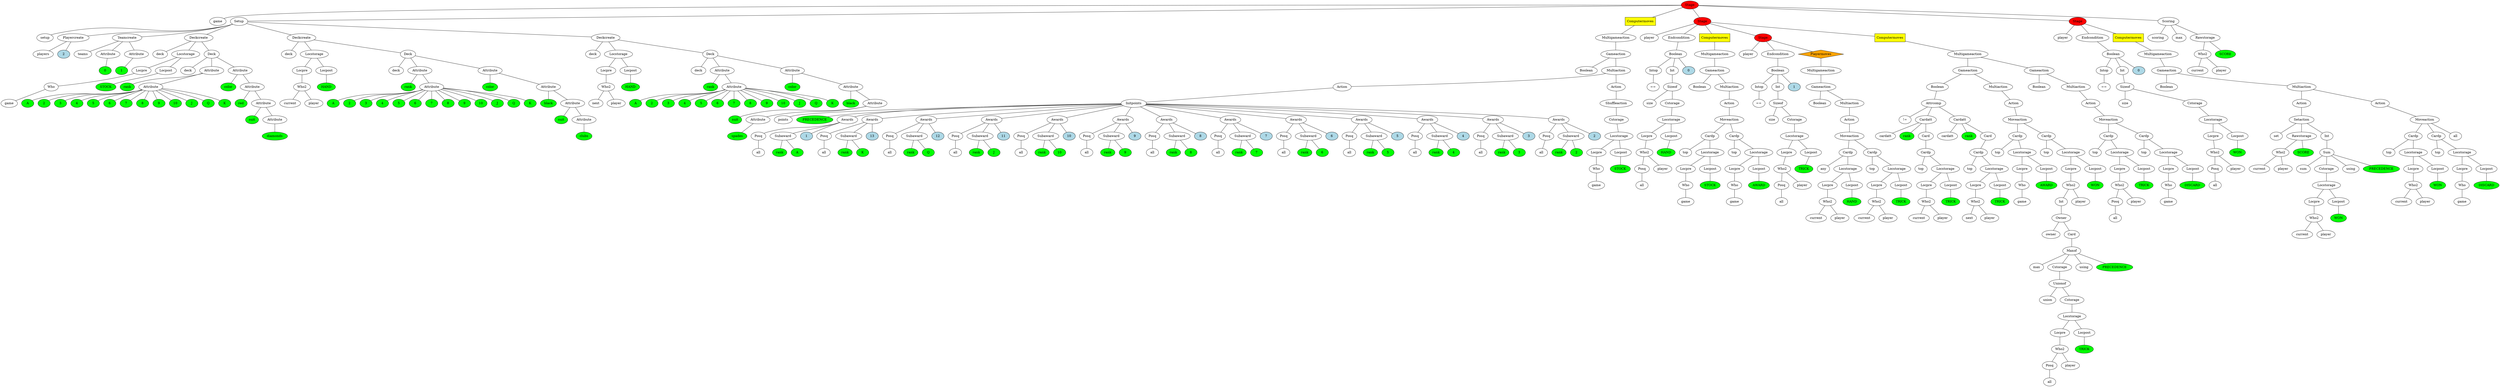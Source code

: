 graph tree{NODE0 [label="Stage" style=filled fillcolor="red"]
NODE0_1 [label="game"]
NODE0 -- NODE0_1
NODE0_2 [label="Setup" ]
NODE0_2_1 [label="setup"]
NODE0_2 -- NODE0_2_1
NODE0_2_2 [label="Playercreate" ]
NODE0_2_2_2 [label="players"]
NODE0_2_2 -- NODE0_2_2_2
NODE0_2_2_3 [label="2" style=filled fillcolor="lightblue"]
NODE0_2_2 -- NODE0_2_2_3
NODE0_2 -- NODE0_2_2
NODE0_2_4 [label="Teamcreate" ]
NODE0_2_4_1 [label="teams"]
NODE0_2_4 -- NODE0_2_4_1
NODE0_2_4_2 [label="Attribute" ]
NODE0_2_4_2_1 [fillcolor="green" style=filled label="0"]
NODE0_2_4_2 -- NODE0_2_4_2_1
NODE0_2_4 -- NODE0_2_4_2
NODE0_2_4_3 [label="Attribute" ]
NODE0_2_4_3_1 [fillcolor="green" style=filled label="1"]
NODE0_2_4_3 -- NODE0_2_4_3_1
NODE0_2_4 -- NODE0_2_4_3
NODE0_2 -- NODE0_2_4
NODE0_2_6 [label="Deckcreate" ]
NODE0_2_6_2 [label="deck"]
NODE0_2_6 -- NODE0_2_6_2
NODE0_2_6_3 [label="Locstorage" ]
NODE0_2_6_3_1 [label="Locpre" ]
NODE0_2_6_3_1_0 [label="Who" ]
NODE0_2_6_3_1_0_0 [label="game"]
NODE0_2_6_3_1_0 -- NODE0_2_6_3_1_0_0
NODE0_2_6_3_1 -- NODE0_2_6_3_1_0
NODE0_2_6_3 -- NODE0_2_6_3_1
NODE0_2_6_3_3 [label="Locpost" ]
NODE0_2_6_3_3_0 [fillcolor="green" style=filled label="STOCK"]
NODE0_2_6_3_3 -- NODE0_2_6_3_3_0
NODE0_2_6_3 -- NODE0_2_6_3_3
NODE0_2_6 -- NODE0_2_6_3
NODE0_2_6_4 [label="Deck" ]
NODE0_2_6_4_1 [label="deck"]
NODE0_2_6_4 -- NODE0_2_6_4_1
NODE0_2_6_4_2 [label="Attribute" ]
NODE0_2_6_4_2_1 [fillcolor="green" style=filled label="rank"]
NODE0_2_6_4_2 -- NODE0_2_6_4_2_1
NODE0_2_6_4_2_2 [label="Attribute" ]
NODE0_2_6_4_2_2_1 [fillcolor="green" style=filled label="A"]
NODE0_2_6_4_2_2 -- NODE0_2_6_4_2_2_1
NODE0_2_6_4_2_2_3 [fillcolor="green" style=filled label="2"]
NODE0_2_6_4_2_2 -- NODE0_2_6_4_2_2_3
NODE0_2_6_4_2_2_5 [fillcolor="green" style=filled label="3"]
NODE0_2_6_4_2_2 -- NODE0_2_6_4_2_2_5
NODE0_2_6_4_2_2_7 [fillcolor="green" style=filled label="4"]
NODE0_2_6_4_2_2 -- NODE0_2_6_4_2_2_7
NODE0_2_6_4_2_2_9 [fillcolor="green" style=filled label="5"]
NODE0_2_6_4_2_2 -- NODE0_2_6_4_2_2_9
NODE0_2_6_4_2_2_11 [fillcolor="green" style=filled label="6"]
NODE0_2_6_4_2_2 -- NODE0_2_6_4_2_2_11
NODE0_2_6_4_2_2_13 [fillcolor="green" style=filled label="7"]
NODE0_2_6_4_2_2 -- NODE0_2_6_4_2_2_13
NODE0_2_6_4_2_2_15 [fillcolor="green" style=filled label="8"]
NODE0_2_6_4_2_2 -- NODE0_2_6_4_2_2_15
NODE0_2_6_4_2_2_17 [fillcolor="green" style=filled label="9"]
NODE0_2_6_4_2_2 -- NODE0_2_6_4_2_2_17
NODE0_2_6_4_2_2_19 [fillcolor="green" style=filled label="10"]
NODE0_2_6_4_2_2 -- NODE0_2_6_4_2_2_19
NODE0_2_6_4_2_2_21 [fillcolor="green" style=filled label="J"]
NODE0_2_6_4_2_2 -- NODE0_2_6_4_2_2_21
NODE0_2_6_4_2_2_23 [fillcolor="green" style=filled label="Q"]
NODE0_2_6_4_2_2 -- NODE0_2_6_4_2_2_23
NODE0_2_6_4_2_2_25 [fillcolor="green" style=filled label="K"]
NODE0_2_6_4_2_2 -- NODE0_2_6_4_2_2_25
NODE0_2_6_4_2 -- NODE0_2_6_4_2_2
NODE0_2_6_4 -- NODE0_2_6_4_2
NODE0_2_6_4_3 [label="Attribute" ]
NODE0_2_6_4_3_1 [fillcolor="green" style=filled label="color"]
NODE0_2_6_4_3 -- NODE0_2_6_4_3_1
NODE0_2_6_4_3_2 [label="Attribute" ]
NODE0_2_6_4_3_2_1 [fillcolor="green" style=filled label="red"]
NODE0_2_6_4_3_2 -- NODE0_2_6_4_3_2_1
NODE0_2_6_4_3_2_2 [label="Attribute" ]
NODE0_2_6_4_3_2_2_1 [fillcolor="green" style=filled label="suit"]
NODE0_2_6_4_3_2_2 -- NODE0_2_6_4_3_2_2_1
NODE0_2_6_4_3_2_2_2 [label="Attribute" ]
NODE0_2_6_4_3_2_2_2_1 [fillcolor="green" style=filled label="diamonds"]
NODE0_2_6_4_3_2_2_2 -- NODE0_2_6_4_3_2_2_2_1
NODE0_2_6_4_3_2_2 -- NODE0_2_6_4_3_2_2_2
NODE0_2_6_4_3_2 -- NODE0_2_6_4_3_2_2
NODE0_2_6_4_3 -- NODE0_2_6_4_3_2
NODE0_2_6_4 -- NODE0_2_6_4_3
NODE0_2_6 -- NODE0_2_6_4
NODE0_2 -- NODE0_2_6
NODE0_2_7 [label="Deckcreate" ]
NODE0_2_7_2 [label="deck"]
NODE0_2_7 -- NODE0_2_7_2
NODE0_2_7_3 [label="Locstorage" ]
NODE0_2_7_3_1 [label="Locpre" ]
NODE0_2_7_3_1_0 [label="Who2" ]
NODE0_2_7_3_1_0_1 [label="current"]
NODE0_2_7_3_1_0 -- NODE0_2_7_3_1_0_1
NODE0_2_7_3_1_0_2 [label="player"]
NODE0_2_7_3_1_0 -- NODE0_2_7_3_1_0_2
NODE0_2_7_3_1 -- NODE0_2_7_3_1_0
NODE0_2_7_3 -- NODE0_2_7_3_1
NODE0_2_7_3_3 [label="Locpost" ]
NODE0_2_7_3_3_0 [fillcolor="green" style=filled label="HAND"]
NODE0_2_7_3_3 -- NODE0_2_7_3_3_0
NODE0_2_7_3 -- NODE0_2_7_3_3
NODE0_2_7 -- NODE0_2_7_3
NODE0_2_7_4 [label="Deck" ]
NODE0_2_7_4_1 [label="deck"]
NODE0_2_7_4 -- NODE0_2_7_4_1
NODE0_2_7_4_2 [label="Attribute" ]
NODE0_2_7_4_2_1 [fillcolor="green" style=filled label="rank"]
NODE0_2_7_4_2 -- NODE0_2_7_4_2_1
NODE0_2_7_4_2_2 [label="Attribute" ]
NODE0_2_7_4_2_2_1 [fillcolor="green" style=filled label="A"]
NODE0_2_7_4_2_2 -- NODE0_2_7_4_2_2_1
NODE0_2_7_4_2_2_3 [fillcolor="green" style=filled label="2"]
NODE0_2_7_4_2_2 -- NODE0_2_7_4_2_2_3
NODE0_2_7_4_2_2_5 [fillcolor="green" style=filled label="3"]
NODE0_2_7_4_2_2 -- NODE0_2_7_4_2_2_5
NODE0_2_7_4_2_2_7 [fillcolor="green" style=filled label="4"]
NODE0_2_7_4_2_2 -- NODE0_2_7_4_2_2_7
NODE0_2_7_4_2_2_9 [fillcolor="green" style=filled label="5"]
NODE0_2_7_4_2_2 -- NODE0_2_7_4_2_2_9
NODE0_2_7_4_2_2_11 [fillcolor="green" style=filled label="6"]
NODE0_2_7_4_2_2 -- NODE0_2_7_4_2_2_11
NODE0_2_7_4_2_2_13 [fillcolor="green" style=filled label="7"]
NODE0_2_7_4_2_2 -- NODE0_2_7_4_2_2_13
NODE0_2_7_4_2_2_15 [fillcolor="green" style=filled label="8"]
NODE0_2_7_4_2_2 -- NODE0_2_7_4_2_2_15
NODE0_2_7_4_2_2_17 [fillcolor="green" style=filled label="9"]
NODE0_2_7_4_2_2 -- NODE0_2_7_4_2_2_17
NODE0_2_7_4_2_2_19 [fillcolor="green" style=filled label="10"]
NODE0_2_7_4_2_2 -- NODE0_2_7_4_2_2_19
NODE0_2_7_4_2_2_21 [fillcolor="green" style=filled label="J"]
NODE0_2_7_4_2_2 -- NODE0_2_7_4_2_2_21
NODE0_2_7_4_2_2_23 [fillcolor="green" style=filled label="Q"]
NODE0_2_7_4_2_2 -- NODE0_2_7_4_2_2_23
NODE0_2_7_4_2_2_25 [fillcolor="green" style=filled label="K"]
NODE0_2_7_4_2_2 -- NODE0_2_7_4_2_2_25
NODE0_2_7_4_2 -- NODE0_2_7_4_2_2
NODE0_2_7_4 -- NODE0_2_7_4_2
NODE0_2_7_4_3 [label="Attribute" ]
NODE0_2_7_4_3_1 [fillcolor="green" style=filled label="color"]
NODE0_2_7_4_3 -- NODE0_2_7_4_3_1
NODE0_2_7_4_3_2 [label="Attribute" ]
NODE0_2_7_4_3_2_1 [fillcolor="green" style=filled label="black"]
NODE0_2_7_4_3_2 -- NODE0_2_7_4_3_2_1
NODE0_2_7_4_3_2_2 [label="Attribute" ]
NODE0_2_7_4_3_2_2_1 [fillcolor="green" style=filled label="suit"]
NODE0_2_7_4_3_2_2 -- NODE0_2_7_4_3_2_2_1
NODE0_2_7_4_3_2_2_2 [label="Attribute" ]
NODE0_2_7_4_3_2_2_2_1 [fillcolor="green" style=filled label="clubs"]
NODE0_2_7_4_3_2_2_2 -- NODE0_2_7_4_3_2_2_2_1
NODE0_2_7_4_3_2_2 -- NODE0_2_7_4_3_2_2_2
NODE0_2_7_4_3_2 -- NODE0_2_7_4_3_2_2
NODE0_2_7_4_3 -- NODE0_2_7_4_3_2
NODE0_2_7_4 -- NODE0_2_7_4_3
NODE0_2_7 -- NODE0_2_7_4
NODE0_2 -- NODE0_2_7
NODE0_2_8 [label="Deckcreate" ]
NODE0_2_8_2 [label="deck"]
NODE0_2_8 -- NODE0_2_8_2
NODE0_2_8_3 [label="Locstorage" ]
NODE0_2_8_3_1 [label="Locpre" ]
NODE0_2_8_3_1_0 [label="Who2" ]
NODE0_2_8_3_1_0_1 [label="next"]
NODE0_2_8_3_1_0 -- NODE0_2_8_3_1_0_1
NODE0_2_8_3_1_0_2 [label="player"]
NODE0_2_8_3_1_0 -- NODE0_2_8_3_1_0_2
NODE0_2_8_3_1 -- NODE0_2_8_3_1_0
NODE0_2_8_3 -- NODE0_2_8_3_1
NODE0_2_8_3_3 [label="Locpost" ]
NODE0_2_8_3_3_0 [fillcolor="green" style=filled label="HAND"]
NODE0_2_8_3_3 -- NODE0_2_8_3_3_0
NODE0_2_8_3 -- NODE0_2_8_3_3
NODE0_2_8 -- NODE0_2_8_3
NODE0_2_8_4 [label="Deck" ]
NODE0_2_8_4_1 [label="deck"]
NODE0_2_8_4 -- NODE0_2_8_4_1
NODE0_2_8_4_2 [label="Attribute" ]
NODE0_2_8_4_2_1 [fillcolor="green" style=filled label="rank"]
NODE0_2_8_4_2 -- NODE0_2_8_4_2_1
NODE0_2_8_4_2_2 [label="Attribute" ]
NODE0_2_8_4_2_2_1 [fillcolor="green" style=filled label="A"]
NODE0_2_8_4_2_2 -- NODE0_2_8_4_2_2_1
NODE0_2_8_4_2_2_3 [fillcolor="green" style=filled label="2"]
NODE0_2_8_4_2_2 -- NODE0_2_8_4_2_2_3
NODE0_2_8_4_2_2_5 [fillcolor="green" style=filled label="3"]
NODE0_2_8_4_2_2 -- NODE0_2_8_4_2_2_5
NODE0_2_8_4_2_2_7 [fillcolor="green" style=filled label="4"]
NODE0_2_8_4_2_2 -- NODE0_2_8_4_2_2_7
NODE0_2_8_4_2_2_9 [fillcolor="green" style=filled label="5"]
NODE0_2_8_4_2_2 -- NODE0_2_8_4_2_2_9
NODE0_2_8_4_2_2_11 [fillcolor="green" style=filled label="6"]
NODE0_2_8_4_2_2 -- NODE0_2_8_4_2_2_11
NODE0_2_8_4_2_2_13 [fillcolor="green" style=filled label="7"]
NODE0_2_8_4_2_2 -- NODE0_2_8_4_2_2_13
NODE0_2_8_4_2_2_15 [fillcolor="green" style=filled label="8"]
NODE0_2_8_4_2_2 -- NODE0_2_8_4_2_2_15
NODE0_2_8_4_2_2_17 [fillcolor="green" style=filled label="9"]
NODE0_2_8_4_2_2 -- NODE0_2_8_4_2_2_17
NODE0_2_8_4_2_2_19 [fillcolor="green" style=filled label="10"]
NODE0_2_8_4_2_2 -- NODE0_2_8_4_2_2_19
NODE0_2_8_4_2_2_21 [fillcolor="green" style=filled label="J"]
NODE0_2_8_4_2_2 -- NODE0_2_8_4_2_2_21
NODE0_2_8_4_2_2_23 [fillcolor="green" style=filled label="Q"]
NODE0_2_8_4_2_2 -- NODE0_2_8_4_2_2_23
NODE0_2_8_4_2_2_25 [fillcolor="green" style=filled label="K"]
NODE0_2_8_4_2_2 -- NODE0_2_8_4_2_2_25
NODE0_2_8_4_2 -- NODE0_2_8_4_2_2
NODE0_2_8_4 -- NODE0_2_8_4_2
NODE0_2_8_4_3 [label="Attribute" ]
NODE0_2_8_4_3_1 [fillcolor="green" style=filled label="color"]
NODE0_2_8_4_3 -- NODE0_2_8_4_3_1
NODE0_2_8_4_3_2 [label="Attribute" ]
NODE0_2_8_4_3_2_1 [fillcolor="green" style=filled label="black"]
NODE0_2_8_4_3_2 -- NODE0_2_8_4_3_2_1
NODE0_2_8_4_3_2_2 [label="Attribute" ]
NODE0_2_8_4_3_2_2_1 [fillcolor="green" style=filled label="suit"]
NODE0_2_8_4_3_2_2 -- NODE0_2_8_4_3_2_2_1
NODE0_2_8_4_3_2_2_2 [label="Attribute" ]
NODE0_2_8_4_3_2_2_2_1 [fillcolor="green" style=filled label="spades"]
NODE0_2_8_4_3_2_2_2 -- NODE0_2_8_4_3_2_2_2_1
NODE0_2_8_4_3_2_2 -- NODE0_2_8_4_3_2_2_2
NODE0_2_8_4_3_2 -- NODE0_2_8_4_3_2_2
NODE0_2_8_4_3 -- NODE0_2_8_4_3_2
NODE0_2_8_4 -- NODE0_2_8_4_3
NODE0_2_8 -- NODE0_2_8_4
NODE0_2 -- NODE0_2_8
NODE0 -- NODE0_2
NODE0_3 [label="Computermoves"  style=filled shape=box fillcolor="yellow"]
NODE0_3_2 [label="Multigameaction" ]
NODE0_3_2_0 [label="Gameaction" ]
NODE0_3_2_0_1 [label="Boolean" ]
NODE0_3_2_0 -- NODE0_3_2_0_1
NODE0_3_2_0_2 [label="Multiaction" ]
NODE0_3_2_0_2_0 [label="Action" ]
NODE0_3_2_0_2_0_1 [label="Initpoints" ]
NODE0_3_2_0_2_0_1_1 [label="points"]
NODE0_3_2_0_2_0_1 -- NODE0_3_2_0_2_0_1_1
NODE0_3_2_0_2_0_1_2 [fillcolor="green" style=filled label="PRECEDENCE"]
NODE0_3_2_0_2_0_1 -- NODE0_3_2_0_2_0_1_2
NODE0_3_2_0_2_0_1_4 [label="Awards" ]
NODE0_3_2_0_2_0_1_4_1 [label="Posq" ]
NODE0_3_2_0_2_0_1_4_1_0 [label="all"]
NODE0_3_2_0_2_0_1_4_1 -- NODE0_3_2_0_2_0_1_4_1_0
NODE0_3_2_0_2_0_1_4 -- NODE0_3_2_0_2_0_1_4_1
NODE0_3_2_0_2_0_1_4_2 [label="Subaward" ]
NODE0_3_2_0_2_0_1_4_2_1 [fillcolor="green" style=filled label="rank"]
NODE0_3_2_0_2_0_1_4_2 -- NODE0_3_2_0_2_0_1_4_2_1
NODE0_3_2_0_2_0_1_4_2_3 [fillcolor="green" style=filled label="A"]
NODE0_3_2_0_2_0_1_4_2 -- NODE0_3_2_0_2_0_1_4_2_3
NODE0_3_2_0_2_0_1_4 -- NODE0_3_2_0_2_0_1_4_2
NODE0_3_2_0_2_0_1_4_3 [label="1" style=filled fillcolor="lightblue"]
NODE0_3_2_0_2_0_1_4 -- NODE0_3_2_0_2_0_1_4_3
NODE0_3_2_0_2_0_1 -- NODE0_3_2_0_2_0_1_4
NODE0_3_2_0_2_0_1_5 [label="Awards" ]
NODE0_3_2_0_2_0_1_5_1 [label="Posq" ]
NODE0_3_2_0_2_0_1_5_1_0 [label="all"]
NODE0_3_2_0_2_0_1_5_1 -- NODE0_3_2_0_2_0_1_5_1_0
NODE0_3_2_0_2_0_1_5 -- NODE0_3_2_0_2_0_1_5_1
NODE0_3_2_0_2_0_1_5_2 [label="Subaward" ]
NODE0_3_2_0_2_0_1_5_2_1 [fillcolor="green" style=filled label="rank"]
NODE0_3_2_0_2_0_1_5_2 -- NODE0_3_2_0_2_0_1_5_2_1
NODE0_3_2_0_2_0_1_5_2_3 [fillcolor="green" style=filled label="K"]
NODE0_3_2_0_2_0_1_5_2 -- NODE0_3_2_0_2_0_1_5_2_3
NODE0_3_2_0_2_0_1_5 -- NODE0_3_2_0_2_0_1_5_2
NODE0_3_2_0_2_0_1_5_3 [label="13" style=filled fillcolor="lightblue"]
NODE0_3_2_0_2_0_1_5 -- NODE0_3_2_0_2_0_1_5_3
NODE0_3_2_0_2_0_1 -- NODE0_3_2_0_2_0_1_5
NODE0_3_2_0_2_0_1_6 [label="Awards" ]
NODE0_3_2_0_2_0_1_6_1 [label="Posq" ]
NODE0_3_2_0_2_0_1_6_1_0 [label="all"]
NODE0_3_2_0_2_0_1_6_1 -- NODE0_3_2_0_2_0_1_6_1_0
NODE0_3_2_0_2_0_1_6 -- NODE0_3_2_0_2_0_1_6_1
NODE0_3_2_0_2_0_1_6_2 [label="Subaward" ]
NODE0_3_2_0_2_0_1_6_2_1 [fillcolor="green" style=filled label="rank"]
NODE0_3_2_0_2_0_1_6_2 -- NODE0_3_2_0_2_0_1_6_2_1
NODE0_3_2_0_2_0_1_6_2_3 [fillcolor="green" style=filled label="Q"]
NODE0_3_2_0_2_0_1_6_2 -- NODE0_3_2_0_2_0_1_6_2_3
NODE0_3_2_0_2_0_1_6 -- NODE0_3_2_0_2_0_1_6_2
NODE0_3_2_0_2_0_1_6_3 [label="12" style=filled fillcolor="lightblue"]
NODE0_3_2_0_2_0_1_6 -- NODE0_3_2_0_2_0_1_6_3
NODE0_3_2_0_2_0_1 -- NODE0_3_2_0_2_0_1_6
NODE0_3_2_0_2_0_1_7 [label="Awards" ]
NODE0_3_2_0_2_0_1_7_1 [label="Posq" ]
NODE0_3_2_0_2_0_1_7_1_0 [label="all"]
NODE0_3_2_0_2_0_1_7_1 -- NODE0_3_2_0_2_0_1_7_1_0
NODE0_3_2_0_2_0_1_7 -- NODE0_3_2_0_2_0_1_7_1
NODE0_3_2_0_2_0_1_7_2 [label="Subaward" ]
NODE0_3_2_0_2_0_1_7_2_1 [fillcolor="green" style=filled label="rank"]
NODE0_3_2_0_2_0_1_7_2 -- NODE0_3_2_0_2_0_1_7_2_1
NODE0_3_2_0_2_0_1_7_2_3 [fillcolor="green" style=filled label="J"]
NODE0_3_2_0_2_0_1_7_2 -- NODE0_3_2_0_2_0_1_7_2_3
NODE0_3_2_0_2_0_1_7 -- NODE0_3_2_0_2_0_1_7_2
NODE0_3_2_0_2_0_1_7_3 [label="11" style=filled fillcolor="lightblue"]
NODE0_3_2_0_2_0_1_7 -- NODE0_3_2_0_2_0_1_7_3
NODE0_3_2_0_2_0_1 -- NODE0_3_2_0_2_0_1_7
NODE0_3_2_0_2_0_1_8 [label="Awards" ]
NODE0_3_2_0_2_0_1_8_1 [label="Posq" ]
NODE0_3_2_0_2_0_1_8_1_0 [label="all"]
NODE0_3_2_0_2_0_1_8_1 -- NODE0_3_2_0_2_0_1_8_1_0
NODE0_3_2_0_2_0_1_8 -- NODE0_3_2_0_2_0_1_8_1
NODE0_3_2_0_2_0_1_8_2 [label="Subaward" ]
NODE0_3_2_0_2_0_1_8_2_1 [fillcolor="green" style=filled label="rank"]
NODE0_3_2_0_2_0_1_8_2 -- NODE0_3_2_0_2_0_1_8_2_1
NODE0_3_2_0_2_0_1_8_2_3 [fillcolor="green" style=filled label="10"]
NODE0_3_2_0_2_0_1_8_2 -- NODE0_3_2_0_2_0_1_8_2_3
NODE0_3_2_0_2_0_1_8 -- NODE0_3_2_0_2_0_1_8_2
NODE0_3_2_0_2_0_1_8_3 [label="10" style=filled fillcolor="lightblue"]
NODE0_3_2_0_2_0_1_8 -- NODE0_3_2_0_2_0_1_8_3
NODE0_3_2_0_2_0_1 -- NODE0_3_2_0_2_0_1_8
NODE0_3_2_0_2_0_1_9 [label="Awards" ]
NODE0_3_2_0_2_0_1_9_1 [label="Posq" ]
NODE0_3_2_0_2_0_1_9_1_0 [label="all"]
NODE0_3_2_0_2_0_1_9_1 -- NODE0_3_2_0_2_0_1_9_1_0
NODE0_3_2_0_2_0_1_9 -- NODE0_3_2_0_2_0_1_9_1
NODE0_3_2_0_2_0_1_9_2 [label="Subaward" ]
NODE0_3_2_0_2_0_1_9_2_1 [fillcolor="green" style=filled label="rank"]
NODE0_3_2_0_2_0_1_9_2 -- NODE0_3_2_0_2_0_1_9_2_1
NODE0_3_2_0_2_0_1_9_2_3 [fillcolor="green" style=filled label="9"]
NODE0_3_2_0_2_0_1_9_2 -- NODE0_3_2_0_2_0_1_9_2_3
NODE0_3_2_0_2_0_1_9 -- NODE0_3_2_0_2_0_1_9_2
NODE0_3_2_0_2_0_1_9_3 [label="9" style=filled fillcolor="lightblue"]
NODE0_3_2_0_2_0_1_9 -- NODE0_3_2_0_2_0_1_9_3
NODE0_3_2_0_2_0_1 -- NODE0_3_2_0_2_0_1_9
NODE0_3_2_0_2_0_1_10 [label="Awards" ]
NODE0_3_2_0_2_0_1_10_1 [label="Posq" ]
NODE0_3_2_0_2_0_1_10_1_0 [label="all"]
NODE0_3_2_0_2_0_1_10_1 -- NODE0_3_2_0_2_0_1_10_1_0
NODE0_3_2_0_2_0_1_10 -- NODE0_3_2_0_2_0_1_10_1
NODE0_3_2_0_2_0_1_10_2 [label="Subaward" ]
NODE0_3_2_0_2_0_1_10_2_1 [fillcolor="green" style=filled label="rank"]
NODE0_3_2_0_2_0_1_10_2 -- NODE0_3_2_0_2_0_1_10_2_1
NODE0_3_2_0_2_0_1_10_2_3 [fillcolor="green" style=filled label="8"]
NODE0_3_2_0_2_0_1_10_2 -- NODE0_3_2_0_2_0_1_10_2_3
NODE0_3_2_0_2_0_1_10 -- NODE0_3_2_0_2_0_1_10_2
NODE0_3_2_0_2_0_1_10_3 [label="8" style=filled fillcolor="lightblue"]
NODE0_3_2_0_2_0_1_10 -- NODE0_3_2_0_2_0_1_10_3
NODE0_3_2_0_2_0_1 -- NODE0_3_2_0_2_0_1_10
NODE0_3_2_0_2_0_1_11 [label="Awards" ]
NODE0_3_2_0_2_0_1_11_1 [label="Posq" ]
NODE0_3_2_0_2_0_1_11_1_0 [label="all"]
NODE0_3_2_0_2_0_1_11_1 -- NODE0_3_2_0_2_0_1_11_1_0
NODE0_3_2_0_2_0_1_11 -- NODE0_3_2_0_2_0_1_11_1
NODE0_3_2_0_2_0_1_11_2 [label="Subaward" ]
NODE0_3_2_0_2_0_1_11_2_1 [fillcolor="green" style=filled label="rank"]
NODE0_3_2_0_2_0_1_11_2 -- NODE0_3_2_0_2_0_1_11_2_1
NODE0_3_2_0_2_0_1_11_2_3 [fillcolor="green" style=filled label="7"]
NODE0_3_2_0_2_0_1_11_2 -- NODE0_3_2_0_2_0_1_11_2_3
NODE0_3_2_0_2_0_1_11 -- NODE0_3_2_0_2_0_1_11_2
NODE0_3_2_0_2_0_1_11_3 [label="7" style=filled fillcolor="lightblue"]
NODE0_3_2_0_2_0_1_11 -- NODE0_3_2_0_2_0_1_11_3
NODE0_3_2_0_2_0_1 -- NODE0_3_2_0_2_0_1_11
NODE0_3_2_0_2_0_1_12 [label="Awards" ]
NODE0_3_2_0_2_0_1_12_1 [label="Posq" ]
NODE0_3_2_0_2_0_1_12_1_0 [label="all"]
NODE0_3_2_0_2_0_1_12_1 -- NODE0_3_2_0_2_0_1_12_1_0
NODE0_3_2_0_2_0_1_12 -- NODE0_3_2_0_2_0_1_12_1
NODE0_3_2_0_2_0_1_12_2 [label="Subaward" ]
NODE0_3_2_0_2_0_1_12_2_1 [fillcolor="green" style=filled label="rank"]
NODE0_3_2_0_2_0_1_12_2 -- NODE0_3_2_0_2_0_1_12_2_1
NODE0_3_2_0_2_0_1_12_2_3 [fillcolor="green" style=filled label="6"]
NODE0_3_2_0_2_0_1_12_2 -- NODE0_3_2_0_2_0_1_12_2_3
NODE0_3_2_0_2_0_1_12 -- NODE0_3_2_0_2_0_1_12_2
NODE0_3_2_0_2_0_1_12_3 [label="6" style=filled fillcolor="lightblue"]
NODE0_3_2_0_2_0_1_12 -- NODE0_3_2_0_2_0_1_12_3
NODE0_3_2_0_2_0_1 -- NODE0_3_2_0_2_0_1_12
NODE0_3_2_0_2_0_1_13 [label="Awards" ]
NODE0_3_2_0_2_0_1_13_1 [label="Posq" ]
NODE0_3_2_0_2_0_1_13_1_0 [label="all"]
NODE0_3_2_0_2_0_1_13_1 -- NODE0_3_2_0_2_0_1_13_1_0
NODE0_3_2_0_2_0_1_13 -- NODE0_3_2_0_2_0_1_13_1
NODE0_3_2_0_2_0_1_13_2 [label="Subaward" ]
NODE0_3_2_0_2_0_1_13_2_1 [fillcolor="green" style=filled label="rank"]
NODE0_3_2_0_2_0_1_13_2 -- NODE0_3_2_0_2_0_1_13_2_1
NODE0_3_2_0_2_0_1_13_2_3 [fillcolor="green" style=filled label="5"]
NODE0_3_2_0_2_0_1_13_2 -- NODE0_3_2_0_2_0_1_13_2_3
NODE0_3_2_0_2_0_1_13 -- NODE0_3_2_0_2_0_1_13_2
NODE0_3_2_0_2_0_1_13_3 [label="5" style=filled fillcolor="lightblue"]
NODE0_3_2_0_2_0_1_13 -- NODE0_3_2_0_2_0_1_13_3
NODE0_3_2_0_2_0_1 -- NODE0_3_2_0_2_0_1_13
NODE0_3_2_0_2_0_1_14 [label="Awards" ]
NODE0_3_2_0_2_0_1_14_1 [label="Posq" ]
NODE0_3_2_0_2_0_1_14_1_0 [label="all"]
NODE0_3_2_0_2_0_1_14_1 -- NODE0_3_2_0_2_0_1_14_1_0
NODE0_3_2_0_2_0_1_14 -- NODE0_3_2_0_2_0_1_14_1
NODE0_3_2_0_2_0_1_14_2 [label="Subaward" ]
NODE0_3_2_0_2_0_1_14_2_1 [fillcolor="green" style=filled label="rank"]
NODE0_3_2_0_2_0_1_14_2 -- NODE0_3_2_0_2_0_1_14_2_1
NODE0_3_2_0_2_0_1_14_2_3 [fillcolor="green" style=filled label="4"]
NODE0_3_2_0_2_0_1_14_2 -- NODE0_3_2_0_2_0_1_14_2_3
NODE0_3_2_0_2_0_1_14 -- NODE0_3_2_0_2_0_1_14_2
NODE0_3_2_0_2_0_1_14_3 [label="4" style=filled fillcolor="lightblue"]
NODE0_3_2_0_2_0_1_14 -- NODE0_3_2_0_2_0_1_14_3
NODE0_3_2_0_2_0_1 -- NODE0_3_2_0_2_0_1_14
NODE0_3_2_0_2_0_1_15 [label="Awards" ]
NODE0_3_2_0_2_0_1_15_1 [label="Posq" ]
NODE0_3_2_0_2_0_1_15_1_0 [label="all"]
NODE0_3_2_0_2_0_1_15_1 -- NODE0_3_2_0_2_0_1_15_1_0
NODE0_3_2_0_2_0_1_15 -- NODE0_3_2_0_2_0_1_15_1
NODE0_3_2_0_2_0_1_15_2 [label="Subaward" ]
NODE0_3_2_0_2_0_1_15_2_1 [fillcolor="green" style=filled label="rank"]
NODE0_3_2_0_2_0_1_15_2 -- NODE0_3_2_0_2_0_1_15_2_1
NODE0_3_2_0_2_0_1_15_2_3 [fillcolor="green" style=filled label="3"]
NODE0_3_2_0_2_0_1_15_2 -- NODE0_3_2_0_2_0_1_15_2_3
NODE0_3_2_0_2_0_1_15 -- NODE0_3_2_0_2_0_1_15_2
NODE0_3_2_0_2_0_1_15_3 [label="3" style=filled fillcolor="lightblue"]
NODE0_3_2_0_2_0_1_15 -- NODE0_3_2_0_2_0_1_15_3
NODE0_3_2_0_2_0_1 -- NODE0_3_2_0_2_0_1_15
NODE0_3_2_0_2_0_1_16 [label="Awards" ]
NODE0_3_2_0_2_0_1_16_1 [label="Posq" ]
NODE0_3_2_0_2_0_1_16_1_0 [label="all"]
NODE0_3_2_0_2_0_1_16_1 -- NODE0_3_2_0_2_0_1_16_1_0
NODE0_3_2_0_2_0_1_16 -- NODE0_3_2_0_2_0_1_16_1
NODE0_3_2_0_2_0_1_16_2 [label="Subaward" ]
NODE0_3_2_0_2_0_1_16_2_1 [fillcolor="green" style=filled label="rank"]
NODE0_3_2_0_2_0_1_16_2 -- NODE0_3_2_0_2_0_1_16_2_1
NODE0_3_2_0_2_0_1_16_2_3 [fillcolor="green" style=filled label="2"]
NODE0_3_2_0_2_0_1_16_2 -- NODE0_3_2_0_2_0_1_16_2_3
NODE0_3_2_0_2_0_1_16 -- NODE0_3_2_0_2_0_1_16_2
NODE0_3_2_0_2_0_1_16_3 [label="2" style=filled fillcolor="lightblue"]
NODE0_3_2_0_2_0_1_16 -- NODE0_3_2_0_2_0_1_16_3
NODE0_3_2_0_2_0_1 -- NODE0_3_2_0_2_0_1_16
NODE0_3_2_0_2_0 -- NODE0_3_2_0_2_0_1
NODE0_3_2_0_2 -- NODE0_3_2_0_2_0
NODE0_3_2_0_2_1 [label="Action" ]
NODE0_3_2_0_2_1_1 [label="Shuffleaction" ]
NODE0_3_2_0_2_1_1_1 [label="Cstorage" ]
NODE0_3_2_0_2_1_1_1_0 [label="Locstorage" ]
NODE0_3_2_0_2_1_1_1_0_1 [label="Locpre" ]
NODE0_3_2_0_2_1_1_1_0_1_0 [label="Who" ]
NODE0_3_2_0_2_1_1_1_0_1_0_0 [label="game"]
NODE0_3_2_0_2_1_1_1_0_1_0 -- NODE0_3_2_0_2_1_1_1_0_1_0_0
NODE0_3_2_0_2_1_1_1_0_1 -- NODE0_3_2_0_2_1_1_1_0_1_0
NODE0_3_2_0_2_1_1_1_0 -- NODE0_3_2_0_2_1_1_1_0_1
NODE0_3_2_0_2_1_1_1_0_3 [label="Locpost" ]
NODE0_3_2_0_2_1_1_1_0_3_0 [fillcolor="green" style=filled label="STOCK"]
NODE0_3_2_0_2_1_1_1_0_3 -- NODE0_3_2_0_2_1_1_1_0_3_0
NODE0_3_2_0_2_1_1_1_0 -- NODE0_3_2_0_2_1_1_1_0_3
NODE0_3_2_0_2_1_1_1 -- NODE0_3_2_0_2_1_1_1_0
NODE0_3_2_0_2_1_1 -- NODE0_3_2_0_2_1_1_1
NODE0_3_2_0_2_1 -- NODE0_3_2_0_2_1_1
NODE0_3_2_0_2 -- NODE0_3_2_0_2_1
NODE0_3_2_0 -- NODE0_3_2_0_2
NODE0_3_2 -- NODE0_3_2_0
NODE0_3 -- NODE0_3_2
NODE0 -- NODE0_3
NODE0_4 [label="Stage"  style=filled fillcolor="red"]
NODE0_4_2 [label="player"]
NODE0_4 -- NODE0_4_2
NODE0_4_3 [label="Endcondition" ]
NODE0_4_3_2 [label="Boolean" ]
NODE0_4_3_2_1 [label="Intop" ]
NODE0_4_3_2_1_0 [label="=="]
NODE0_4_3_2_1 -- NODE0_4_3_2_1_0
NODE0_4_3_2 -- NODE0_4_3_2_1
NODE0_4_3_2_2 [label="Int" ]
NODE0_4_3_2_2_0 [label="Sizeof" ]
NODE0_4_3_2_2_0_1 [label="size"]
NODE0_4_3_2_2_0 -- NODE0_4_3_2_2_0_1
NODE0_4_3_2_2_0_2 [label="Cstorage" ]
NODE0_4_3_2_2_0_2_0 [label="Locstorage" ]
NODE0_4_3_2_2_0_2_0_1 [label="Locpre" ]
NODE0_4_3_2_2_0_2_0_1_0 [label="Who2" ]
NODE0_4_3_2_2_0_2_0_1_0_1 [label="Posq" ]
NODE0_4_3_2_2_0_2_0_1_0_1_0 [label="all"]
NODE0_4_3_2_2_0_2_0_1_0_1 -- NODE0_4_3_2_2_0_2_0_1_0_1_0
NODE0_4_3_2_2_0_2_0_1_0 -- NODE0_4_3_2_2_0_2_0_1_0_1
NODE0_4_3_2_2_0_2_0_1_0_2 [label="player"]
NODE0_4_3_2_2_0_2_0_1_0 -- NODE0_4_3_2_2_0_2_0_1_0_2
NODE0_4_3_2_2_0_2_0_1 -- NODE0_4_3_2_2_0_2_0_1_0
NODE0_4_3_2_2_0_2_0 -- NODE0_4_3_2_2_0_2_0_1
NODE0_4_3_2_2_0_2_0_3 [label="Locpost" ]
NODE0_4_3_2_2_0_2_0_3_0 [fillcolor="green" style=filled label="HAND"]
NODE0_4_3_2_2_0_2_0_3 -- NODE0_4_3_2_2_0_2_0_3_0
NODE0_4_3_2_2_0_2_0 -- NODE0_4_3_2_2_0_2_0_3
NODE0_4_3_2_2_0_2 -- NODE0_4_3_2_2_0_2_0
NODE0_4_3_2_2_0 -- NODE0_4_3_2_2_0_2
NODE0_4_3_2_2 -- NODE0_4_3_2_2_0
NODE0_4_3_2 -- NODE0_4_3_2_2
NODE0_4_3_2_3 [label="0" style=filled fillcolor="lightblue"]
NODE0_4_3_2 -- NODE0_4_3_2_3
NODE0_4_3 -- NODE0_4_3_2
NODE0_4 -- NODE0_4_3
NODE0_4_4 [label="Computermoves"  style=filled shape=box fillcolor="yellow"]
NODE0_4_4_2 [label="Multigameaction" ]
NODE0_4_4_2_0 [label="Gameaction" ]
NODE0_4_4_2_0_1 [label="Boolean" ]
NODE0_4_4_2_0 -- NODE0_4_4_2_0_1
NODE0_4_4_2_0_2 [label="Multiaction" ]
NODE0_4_4_2_0_2_0 [label="Action" ]
NODE0_4_4_2_0_2_0_1 [label="Moveaction" ]
NODE0_4_4_2_0_2_0_1_1 [label="Cardp" ]
NODE0_4_4_2_0_2_0_1_1_1 [label="top"]
NODE0_4_4_2_0_2_0_1_1 -- NODE0_4_4_2_0_2_0_1_1_1
NODE0_4_4_2_0_2_0_1_1_2 [label="Locstorage" ]
NODE0_4_4_2_0_2_0_1_1_2_1 [label="Locpre" ]
NODE0_4_4_2_0_2_0_1_1_2_1_0 [label="Who" ]
NODE0_4_4_2_0_2_0_1_1_2_1_0_0 [label="game"]
NODE0_4_4_2_0_2_0_1_1_2_1_0 -- NODE0_4_4_2_0_2_0_1_1_2_1_0_0
NODE0_4_4_2_0_2_0_1_1_2_1 -- NODE0_4_4_2_0_2_0_1_1_2_1_0
NODE0_4_4_2_0_2_0_1_1_2 -- NODE0_4_4_2_0_2_0_1_1_2_1
NODE0_4_4_2_0_2_0_1_1_2_3 [label="Locpost" ]
NODE0_4_4_2_0_2_0_1_1_2_3_0 [fillcolor="green" style=filled label="STOCK"]
NODE0_4_4_2_0_2_0_1_1_2_3 -- NODE0_4_4_2_0_2_0_1_1_2_3_0
NODE0_4_4_2_0_2_0_1_1_2 -- NODE0_4_4_2_0_2_0_1_1_2_3
NODE0_4_4_2_0_2_0_1_1 -- NODE0_4_4_2_0_2_0_1_1_2
NODE0_4_4_2_0_2_0_1 -- NODE0_4_4_2_0_2_0_1_1
NODE0_4_4_2_0_2_0_1_2 [label="Cardp" ]
NODE0_4_4_2_0_2_0_1_2_1 [label="top"]
NODE0_4_4_2_0_2_0_1_2 -- NODE0_4_4_2_0_2_0_1_2_1
NODE0_4_4_2_0_2_0_1_2_2 [label="Locstorage" ]
NODE0_4_4_2_0_2_0_1_2_2_1 [label="Locpre" ]
NODE0_4_4_2_0_2_0_1_2_2_1_0 [label="Who" ]
NODE0_4_4_2_0_2_0_1_2_2_1_0_0 [label="game"]
NODE0_4_4_2_0_2_0_1_2_2_1_0 -- NODE0_4_4_2_0_2_0_1_2_2_1_0_0
NODE0_4_4_2_0_2_0_1_2_2_1 -- NODE0_4_4_2_0_2_0_1_2_2_1_0
NODE0_4_4_2_0_2_0_1_2_2 -- NODE0_4_4_2_0_2_0_1_2_2_1
NODE0_4_4_2_0_2_0_1_2_2_3 [label="Locpost" ]
NODE0_4_4_2_0_2_0_1_2_2_3_0 [fillcolor="green" style=filled label="AWARD"]
NODE0_4_4_2_0_2_0_1_2_2_3 -- NODE0_4_4_2_0_2_0_1_2_2_3_0
NODE0_4_4_2_0_2_0_1_2_2 -- NODE0_4_4_2_0_2_0_1_2_2_3
NODE0_4_4_2_0_2_0_1_2 -- NODE0_4_4_2_0_2_0_1_2_2
NODE0_4_4_2_0_2_0_1 -- NODE0_4_4_2_0_2_0_1_2
NODE0_4_4_2_0_2_0 -- NODE0_4_4_2_0_2_0_1
NODE0_4_4_2_0_2 -- NODE0_4_4_2_0_2_0
NODE0_4_4_2_0 -- NODE0_4_4_2_0_2
NODE0_4_4_2 -- NODE0_4_4_2_0
NODE0_4_4 -- NODE0_4_4_2
NODE0_4 -- NODE0_4_4
NODE0_4_5 [label="Stage"  style=filled fillcolor="red"]
NODE0_4_5_2 [label="player"]
NODE0_4_5 -- NODE0_4_5_2
NODE0_4_5_3 [label="Endcondition" ]
NODE0_4_5_3_2 [label="Boolean" ]
NODE0_4_5_3_2_1 [label="Intop" ]
NODE0_4_5_3_2_1_0 [label="=="]
NODE0_4_5_3_2_1 -- NODE0_4_5_3_2_1_0
NODE0_4_5_3_2 -- NODE0_4_5_3_2_1
NODE0_4_5_3_2_2 [label="Int" ]
NODE0_4_5_3_2_2_0 [label="Sizeof" ]
NODE0_4_5_3_2_2_0_1 [label="size"]
NODE0_4_5_3_2_2_0 -- NODE0_4_5_3_2_2_0_1
NODE0_4_5_3_2_2_0_2 [label="Cstorage" ]
NODE0_4_5_3_2_2_0_2_0 [label="Locstorage" ]
NODE0_4_5_3_2_2_0_2_0_1 [label="Locpre" ]
NODE0_4_5_3_2_2_0_2_0_1_0 [label="Who2" ]
NODE0_4_5_3_2_2_0_2_0_1_0_1 [label="Posq" ]
NODE0_4_5_3_2_2_0_2_0_1_0_1_0 [label="all"]
NODE0_4_5_3_2_2_0_2_0_1_0_1 -- NODE0_4_5_3_2_2_0_2_0_1_0_1_0
NODE0_4_5_3_2_2_0_2_0_1_0 -- NODE0_4_5_3_2_2_0_2_0_1_0_1
NODE0_4_5_3_2_2_0_2_0_1_0_2 [label="player"]
NODE0_4_5_3_2_2_0_2_0_1_0 -- NODE0_4_5_3_2_2_0_2_0_1_0_2
NODE0_4_5_3_2_2_0_2_0_1 -- NODE0_4_5_3_2_2_0_2_0_1_0
NODE0_4_5_3_2_2_0_2_0 -- NODE0_4_5_3_2_2_0_2_0_1
NODE0_4_5_3_2_2_0_2_0_3 [label="Locpost" ]
NODE0_4_5_3_2_2_0_2_0_3_0 [fillcolor="green" style=filled label="TRICK"]
NODE0_4_5_3_2_2_0_2_0_3 -- NODE0_4_5_3_2_2_0_2_0_3_0
NODE0_4_5_3_2_2_0_2_0 -- NODE0_4_5_3_2_2_0_2_0_3
NODE0_4_5_3_2_2_0_2 -- NODE0_4_5_3_2_2_0_2_0
NODE0_4_5_3_2_2_0 -- NODE0_4_5_3_2_2_0_2
NODE0_4_5_3_2_2 -- NODE0_4_5_3_2_2_0
NODE0_4_5_3_2 -- NODE0_4_5_3_2_2
NODE0_4_5_3_2_3 [label="1" style=filled fillcolor="lightblue"]
NODE0_4_5_3_2 -- NODE0_4_5_3_2_3
NODE0_4_5_3 -- NODE0_4_5_3_2
NODE0_4_5 -- NODE0_4_5_3
NODE0_4_5_4 [label="Playermoves"  style=filled shape=diamond fillcolor="orange"]
NODE0_4_5_4_2 [label="Multigameaction" ]
NODE0_4_5_4_2_0 [label="Gameaction" ]
NODE0_4_5_4_2_0_1 [label="Boolean" ]
NODE0_4_5_4_2_0 -- NODE0_4_5_4_2_0_1
NODE0_4_5_4_2_0_2 [label="Multiaction" ]
NODE0_4_5_4_2_0_2_0 [label="Action" ]
NODE0_4_5_4_2_0_2_0_1 [label="Moveaction" ]
NODE0_4_5_4_2_0_2_0_1_1 [label="Cardp" ]
NODE0_4_5_4_2_0_2_0_1_1_1 [label="any"]
NODE0_4_5_4_2_0_2_0_1_1 -- NODE0_4_5_4_2_0_2_0_1_1_1
NODE0_4_5_4_2_0_2_0_1_1_2 [label="Locstorage" ]
NODE0_4_5_4_2_0_2_0_1_1_2_1 [label="Locpre" ]
NODE0_4_5_4_2_0_2_0_1_1_2_1_0 [label="Who2" ]
NODE0_4_5_4_2_0_2_0_1_1_2_1_0_1 [label="current"]
NODE0_4_5_4_2_0_2_0_1_1_2_1_0 -- NODE0_4_5_4_2_0_2_0_1_1_2_1_0_1
NODE0_4_5_4_2_0_2_0_1_1_2_1_0_2 [label="player"]
NODE0_4_5_4_2_0_2_0_1_1_2_1_0 -- NODE0_4_5_4_2_0_2_0_1_1_2_1_0_2
NODE0_4_5_4_2_0_2_0_1_1_2_1 -- NODE0_4_5_4_2_0_2_0_1_1_2_1_0
NODE0_4_5_4_2_0_2_0_1_1_2 -- NODE0_4_5_4_2_0_2_0_1_1_2_1
NODE0_4_5_4_2_0_2_0_1_1_2_3 [label="Locpost" ]
NODE0_4_5_4_2_0_2_0_1_1_2_3_0 [fillcolor="green" style=filled label="HAND"]
NODE0_4_5_4_2_0_2_0_1_1_2_3 -- NODE0_4_5_4_2_0_2_0_1_1_2_3_0
NODE0_4_5_4_2_0_2_0_1_1_2 -- NODE0_4_5_4_2_0_2_0_1_1_2_3
NODE0_4_5_4_2_0_2_0_1_1 -- NODE0_4_5_4_2_0_2_0_1_1_2
NODE0_4_5_4_2_0_2_0_1 -- NODE0_4_5_4_2_0_2_0_1_1
NODE0_4_5_4_2_0_2_0_1_2 [label="Cardp" ]
NODE0_4_5_4_2_0_2_0_1_2_1 [label="top"]
NODE0_4_5_4_2_0_2_0_1_2 -- NODE0_4_5_4_2_0_2_0_1_2_1
NODE0_4_5_4_2_0_2_0_1_2_2 [label="Locstorage" ]
NODE0_4_5_4_2_0_2_0_1_2_2_1 [label="Locpre" ]
NODE0_4_5_4_2_0_2_0_1_2_2_1_0 [label="Who2" ]
NODE0_4_5_4_2_0_2_0_1_2_2_1_0_1 [label="current"]
NODE0_4_5_4_2_0_2_0_1_2_2_1_0 -- NODE0_4_5_4_2_0_2_0_1_2_2_1_0_1
NODE0_4_5_4_2_0_2_0_1_2_2_1_0_2 [label="player"]
NODE0_4_5_4_2_0_2_0_1_2_2_1_0 -- NODE0_4_5_4_2_0_2_0_1_2_2_1_0_2
NODE0_4_5_4_2_0_2_0_1_2_2_1 -- NODE0_4_5_4_2_0_2_0_1_2_2_1_0
NODE0_4_5_4_2_0_2_0_1_2_2 -- NODE0_4_5_4_2_0_2_0_1_2_2_1
NODE0_4_5_4_2_0_2_0_1_2_2_3 [label="Locpost" ]
NODE0_4_5_4_2_0_2_0_1_2_2_3_0 [fillcolor="green" style=filled label="TRICK"]
NODE0_4_5_4_2_0_2_0_1_2_2_3 -- NODE0_4_5_4_2_0_2_0_1_2_2_3_0
NODE0_4_5_4_2_0_2_0_1_2_2 -- NODE0_4_5_4_2_0_2_0_1_2_2_3
NODE0_4_5_4_2_0_2_0_1_2 -- NODE0_4_5_4_2_0_2_0_1_2_2
NODE0_4_5_4_2_0_2_0_1 -- NODE0_4_5_4_2_0_2_0_1_2
NODE0_4_5_4_2_0_2_0 -- NODE0_4_5_4_2_0_2_0_1
NODE0_4_5_4_2_0_2 -- NODE0_4_5_4_2_0_2_0
NODE0_4_5_4_2_0 -- NODE0_4_5_4_2_0_2
NODE0_4_5_4_2 -- NODE0_4_5_4_2_0
NODE0_4_5_4 -- NODE0_4_5_4_2
NODE0_4_5 -- NODE0_4_5_4
NODE0_4 -- NODE0_4_5
NODE0_4_6 [label="Computermoves"  style=filled shape=box fillcolor="yellow"]
NODE0_4_6_2 [label="Multigameaction" ]
NODE0_4_6_2_0 [label="Gameaction" ]
NODE0_4_6_2_0_1 [label="Boolean" ]
NODE0_4_6_2_0_1_1 [label="Attrcomp" ]
NODE0_4_6_2_0_1_1_0 [label="!="]
NODE0_4_6_2_0_1_1 -- NODE0_4_6_2_0_1_1_0
NODE0_4_6_2_0_1_1_1 [label="Cardatt" ]
NODE0_4_6_2_0_1_1_1_1 [label="cardatt"]
NODE0_4_6_2_0_1_1_1 -- NODE0_4_6_2_0_1_1_1_1
NODE0_4_6_2_0_1_1_1_2 [fillcolor="green" style=filled label="rank"]
NODE0_4_6_2_0_1_1_1 -- NODE0_4_6_2_0_1_1_1_2
NODE0_4_6_2_0_1_1_1_3 [label="Card" ]
NODE0_4_6_2_0_1_1_1_3_0 [label="Cardp" ]
NODE0_4_6_2_0_1_1_1_3_0_1 [label="top"]
NODE0_4_6_2_0_1_1_1_3_0 -- NODE0_4_6_2_0_1_1_1_3_0_1
NODE0_4_6_2_0_1_1_1_3_0_2 [label="Locstorage" ]
NODE0_4_6_2_0_1_1_1_3_0_2_1 [label="Locpre" ]
NODE0_4_6_2_0_1_1_1_3_0_2_1_0 [label="Who2" ]
NODE0_4_6_2_0_1_1_1_3_0_2_1_0_1 [label="current"]
NODE0_4_6_2_0_1_1_1_3_0_2_1_0 -- NODE0_4_6_2_0_1_1_1_3_0_2_1_0_1
NODE0_4_6_2_0_1_1_1_3_0_2_1_0_2 [label="player"]
NODE0_4_6_2_0_1_1_1_3_0_2_1_0 -- NODE0_4_6_2_0_1_1_1_3_0_2_1_0_2
NODE0_4_6_2_0_1_1_1_3_0_2_1 -- NODE0_4_6_2_0_1_1_1_3_0_2_1_0
NODE0_4_6_2_0_1_1_1_3_0_2 -- NODE0_4_6_2_0_1_1_1_3_0_2_1
NODE0_4_6_2_0_1_1_1_3_0_2_3 [label="Locpost" ]
NODE0_4_6_2_0_1_1_1_3_0_2_3_0 [fillcolor="green" style=filled label="TRICK"]
NODE0_4_6_2_0_1_1_1_3_0_2_3 -- NODE0_4_6_2_0_1_1_1_3_0_2_3_0
NODE0_4_6_2_0_1_1_1_3_0_2 -- NODE0_4_6_2_0_1_1_1_3_0_2_3
NODE0_4_6_2_0_1_1_1_3_0 -- NODE0_4_6_2_0_1_1_1_3_0_2
NODE0_4_6_2_0_1_1_1_3 -- NODE0_4_6_2_0_1_1_1_3_0
NODE0_4_6_2_0_1_1_1 -- NODE0_4_6_2_0_1_1_1_3
NODE0_4_6_2_0_1_1 -- NODE0_4_6_2_0_1_1_1
NODE0_4_6_2_0_1_1_2 [label="Cardatt" ]
NODE0_4_6_2_0_1_1_2_1 [label="cardatt"]
NODE0_4_6_2_0_1_1_2 -- NODE0_4_6_2_0_1_1_2_1
NODE0_4_6_2_0_1_1_2_2 [fillcolor="green" style=filled label="rank"]
NODE0_4_6_2_0_1_1_2 -- NODE0_4_6_2_0_1_1_2_2
NODE0_4_6_2_0_1_1_2_3 [label="Card" ]
NODE0_4_6_2_0_1_1_2_3_0 [label="Cardp" ]
NODE0_4_6_2_0_1_1_2_3_0_1 [label="top"]
NODE0_4_6_2_0_1_1_2_3_0 -- NODE0_4_6_2_0_1_1_2_3_0_1
NODE0_4_6_2_0_1_1_2_3_0_2 [label="Locstorage" ]
NODE0_4_6_2_0_1_1_2_3_0_2_1 [label="Locpre" ]
NODE0_4_6_2_0_1_1_2_3_0_2_1_0 [label="Who2" ]
NODE0_4_6_2_0_1_1_2_3_0_2_1_0_1 [label="next"]
NODE0_4_6_2_0_1_1_2_3_0_2_1_0 -- NODE0_4_6_2_0_1_1_2_3_0_2_1_0_1
NODE0_4_6_2_0_1_1_2_3_0_2_1_0_2 [label="player"]
NODE0_4_6_2_0_1_1_2_3_0_2_1_0 -- NODE0_4_6_2_0_1_1_2_3_0_2_1_0_2
NODE0_4_6_2_0_1_1_2_3_0_2_1 -- NODE0_4_6_2_0_1_1_2_3_0_2_1_0
NODE0_4_6_2_0_1_1_2_3_0_2 -- NODE0_4_6_2_0_1_1_2_3_0_2_1
NODE0_4_6_2_0_1_1_2_3_0_2_3 [label="Locpost" ]
NODE0_4_6_2_0_1_1_2_3_0_2_3_0 [fillcolor="green" style=filled label="TRICK"]
NODE0_4_6_2_0_1_1_2_3_0_2_3 -- NODE0_4_6_2_0_1_1_2_3_0_2_3_0
NODE0_4_6_2_0_1_1_2_3_0_2 -- NODE0_4_6_2_0_1_1_2_3_0_2_3
NODE0_4_6_2_0_1_1_2_3_0 -- NODE0_4_6_2_0_1_1_2_3_0_2
NODE0_4_6_2_0_1_1_2_3 -- NODE0_4_6_2_0_1_1_2_3_0
NODE0_4_6_2_0_1_1_2 -- NODE0_4_6_2_0_1_1_2_3
NODE0_4_6_2_0_1_1 -- NODE0_4_6_2_0_1_1_2
NODE0_4_6_2_0_1 -- NODE0_4_6_2_0_1_1
NODE0_4_6_2_0 -- NODE0_4_6_2_0_1
NODE0_4_6_2_0_2 [label="Multiaction" ]
NODE0_4_6_2_0_2_0 [label="Action" ]
NODE0_4_6_2_0_2_0_1 [label="Moveaction" ]
NODE0_4_6_2_0_2_0_1_1 [label="Cardp" ]
NODE0_4_6_2_0_2_0_1_1_1 [label="top"]
NODE0_4_6_2_0_2_0_1_1 -- NODE0_4_6_2_0_2_0_1_1_1
NODE0_4_6_2_0_2_0_1_1_2 [label="Locstorage" ]
NODE0_4_6_2_0_2_0_1_1_2_1 [label="Locpre" ]
NODE0_4_6_2_0_2_0_1_1_2_1_0 [label="Who" ]
NODE0_4_6_2_0_2_0_1_1_2_1_0_0 [label="game"]
NODE0_4_6_2_0_2_0_1_1_2_1_0 -- NODE0_4_6_2_0_2_0_1_1_2_1_0_0
NODE0_4_6_2_0_2_0_1_1_2_1 -- NODE0_4_6_2_0_2_0_1_1_2_1_0
NODE0_4_6_2_0_2_0_1_1_2 -- NODE0_4_6_2_0_2_0_1_1_2_1
NODE0_4_6_2_0_2_0_1_1_2_3 [label="Locpost" ]
NODE0_4_6_2_0_2_0_1_1_2_3_0 [fillcolor="green" style=filled label="AWARD"]
NODE0_4_6_2_0_2_0_1_1_2_3 -- NODE0_4_6_2_0_2_0_1_1_2_3_0
NODE0_4_6_2_0_2_0_1_1_2 -- NODE0_4_6_2_0_2_0_1_1_2_3
NODE0_4_6_2_0_2_0_1_1 -- NODE0_4_6_2_0_2_0_1_1_2
NODE0_4_6_2_0_2_0_1 -- NODE0_4_6_2_0_2_0_1_1
NODE0_4_6_2_0_2_0_1_2 [label="Cardp" ]
NODE0_4_6_2_0_2_0_1_2_1 [label="top"]
NODE0_4_6_2_0_2_0_1_2 -- NODE0_4_6_2_0_2_0_1_2_1
NODE0_4_6_2_0_2_0_1_2_2 [label="Locstorage" ]
NODE0_4_6_2_0_2_0_1_2_2_1 [label="Locpre" ]
NODE0_4_6_2_0_2_0_1_2_2_1_0 [label="Who2" ]
NODE0_4_6_2_0_2_0_1_2_2_1_0_1 [label="Int" ]
NODE0_4_6_2_0_2_0_1_2_2_1_0_1_0 [label="Owner" ]
NODE0_4_6_2_0_2_0_1_2_2_1_0_1_0_1 [label="owner"]
NODE0_4_6_2_0_2_0_1_2_2_1_0_1_0 -- NODE0_4_6_2_0_2_0_1_2_2_1_0_1_0_1
NODE0_4_6_2_0_2_0_1_2_2_1_0_1_0_2 [label="Card" ]
NODE0_4_6_2_0_2_0_1_2_2_1_0_1_0_2_0 [label="Maxof" ]
NODE0_4_6_2_0_2_0_1_2_2_1_0_1_0_2_0_1 [label="max"]
NODE0_4_6_2_0_2_0_1_2_2_1_0_1_0_2_0 -- NODE0_4_6_2_0_2_0_1_2_2_1_0_1_0_2_0_1
NODE0_4_6_2_0_2_0_1_2_2_1_0_1_0_2_0_2 [label="Cstorage" ]
NODE0_4_6_2_0_2_0_1_2_2_1_0_1_0_2_0_2_0 [label="Unionof" ]
NODE0_4_6_2_0_2_0_1_2_2_1_0_1_0_2_0_2_0_1 [label="union"]
NODE0_4_6_2_0_2_0_1_2_2_1_0_1_0_2_0_2_0 -- NODE0_4_6_2_0_2_0_1_2_2_1_0_1_0_2_0_2_0_1
NODE0_4_6_2_0_2_0_1_2_2_1_0_1_0_2_0_2_0_2 [label="Cstorage" ]
NODE0_4_6_2_0_2_0_1_2_2_1_0_1_0_2_0_2_0_2_0 [label="Locstorage" ]
NODE0_4_6_2_0_2_0_1_2_2_1_0_1_0_2_0_2_0_2_0_1 [label="Locpre" ]
NODE0_4_6_2_0_2_0_1_2_2_1_0_1_0_2_0_2_0_2_0_1_0 [label="Who2" ]
NODE0_4_6_2_0_2_0_1_2_2_1_0_1_0_2_0_2_0_2_0_1_0_1 [label="Posq" ]
NODE0_4_6_2_0_2_0_1_2_2_1_0_1_0_2_0_2_0_2_0_1_0_1_0 [label="all"]
NODE0_4_6_2_0_2_0_1_2_2_1_0_1_0_2_0_2_0_2_0_1_0_1 -- NODE0_4_6_2_0_2_0_1_2_2_1_0_1_0_2_0_2_0_2_0_1_0_1_0
NODE0_4_6_2_0_2_0_1_2_2_1_0_1_0_2_0_2_0_2_0_1_0 -- NODE0_4_6_2_0_2_0_1_2_2_1_0_1_0_2_0_2_0_2_0_1_0_1
NODE0_4_6_2_0_2_0_1_2_2_1_0_1_0_2_0_2_0_2_0_1_0_2 [label="player"]
NODE0_4_6_2_0_2_0_1_2_2_1_0_1_0_2_0_2_0_2_0_1_0 -- NODE0_4_6_2_0_2_0_1_2_2_1_0_1_0_2_0_2_0_2_0_1_0_2
NODE0_4_6_2_0_2_0_1_2_2_1_0_1_0_2_0_2_0_2_0_1 -- NODE0_4_6_2_0_2_0_1_2_2_1_0_1_0_2_0_2_0_2_0_1_0
NODE0_4_6_2_0_2_0_1_2_2_1_0_1_0_2_0_2_0_2_0 -- NODE0_4_6_2_0_2_0_1_2_2_1_0_1_0_2_0_2_0_2_0_1
NODE0_4_6_2_0_2_0_1_2_2_1_0_1_0_2_0_2_0_2_0_3 [label="Locpost" ]
NODE0_4_6_2_0_2_0_1_2_2_1_0_1_0_2_0_2_0_2_0_3_0 [fillcolor="green" style=filled label="TRICK"]
NODE0_4_6_2_0_2_0_1_2_2_1_0_1_0_2_0_2_0_2_0_3 -- NODE0_4_6_2_0_2_0_1_2_2_1_0_1_0_2_0_2_0_2_0_3_0
NODE0_4_6_2_0_2_0_1_2_2_1_0_1_0_2_0_2_0_2_0 -- NODE0_4_6_2_0_2_0_1_2_2_1_0_1_0_2_0_2_0_2_0_3
NODE0_4_6_2_0_2_0_1_2_2_1_0_1_0_2_0_2_0_2 -- NODE0_4_6_2_0_2_0_1_2_2_1_0_1_0_2_0_2_0_2_0
NODE0_4_6_2_0_2_0_1_2_2_1_0_1_0_2_0_2_0 -- NODE0_4_6_2_0_2_0_1_2_2_1_0_1_0_2_0_2_0_2
NODE0_4_6_2_0_2_0_1_2_2_1_0_1_0_2_0_2 -- NODE0_4_6_2_0_2_0_1_2_2_1_0_1_0_2_0_2_0
NODE0_4_6_2_0_2_0_1_2_2_1_0_1_0_2_0 -- NODE0_4_6_2_0_2_0_1_2_2_1_0_1_0_2_0_2
NODE0_4_6_2_0_2_0_1_2_2_1_0_1_0_2_0_3 [label="using"]
NODE0_4_6_2_0_2_0_1_2_2_1_0_1_0_2_0 -- NODE0_4_6_2_0_2_0_1_2_2_1_0_1_0_2_0_3
NODE0_4_6_2_0_2_0_1_2_2_1_0_1_0_2_0_4 [fillcolor="green" style=filled label="PRECEDENCE"]
NODE0_4_6_2_0_2_0_1_2_2_1_0_1_0_2_0 -- NODE0_4_6_2_0_2_0_1_2_2_1_0_1_0_2_0_4
NODE0_4_6_2_0_2_0_1_2_2_1_0_1_0_2 -- NODE0_4_6_2_0_2_0_1_2_2_1_0_1_0_2_0
NODE0_4_6_2_0_2_0_1_2_2_1_0_1_0 -- NODE0_4_6_2_0_2_0_1_2_2_1_0_1_0_2
NODE0_4_6_2_0_2_0_1_2_2_1_0_1 -- NODE0_4_6_2_0_2_0_1_2_2_1_0_1_0
NODE0_4_6_2_0_2_0_1_2_2_1_0 -- NODE0_4_6_2_0_2_0_1_2_2_1_0_1
NODE0_4_6_2_0_2_0_1_2_2_1_0_2 [label="player"]
NODE0_4_6_2_0_2_0_1_2_2_1_0 -- NODE0_4_6_2_0_2_0_1_2_2_1_0_2
NODE0_4_6_2_0_2_0_1_2_2_1 -- NODE0_4_6_2_0_2_0_1_2_2_1_0
NODE0_4_6_2_0_2_0_1_2_2 -- NODE0_4_6_2_0_2_0_1_2_2_1
NODE0_4_6_2_0_2_0_1_2_2_3 [label="Locpost" ]
NODE0_4_6_2_0_2_0_1_2_2_3_0 [fillcolor="green" style=filled label="WON"]
NODE0_4_6_2_0_2_0_1_2_2_3 -- NODE0_4_6_2_0_2_0_1_2_2_3_0
NODE0_4_6_2_0_2_0_1_2_2 -- NODE0_4_6_2_0_2_0_1_2_2_3
NODE0_4_6_2_0_2_0_1_2 -- NODE0_4_6_2_0_2_0_1_2_2
NODE0_4_6_2_0_2_0_1 -- NODE0_4_6_2_0_2_0_1_2
NODE0_4_6_2_0_2_0 -- NODE0_4_6_2_0_2_0_1
NODE0_4_6_2_0_2 -- NODE0_4_6_2_0_2_0
NODE0_4_6_2_0 -- NODE0_4_6_2_0_2
NODE0_4_6_2 -- NODE0_4_6_2_0
NODE0_4_6_2_1 [label="Gameaction" ]
NODE0_4_6_2_1_1 [label="Boolean" ]
NODE0_4_6_2_1 -- NODE0_4_6_2_1_1
NODE0_4_6_2_1_2 [label="Multiaction" ]
NODE0_4_6_2_1_2_0 [label="Action" ]
NODE0_4_6_2_1_2_0_1 [label="Moveaction" ]
NODE0_4_6_2_1_2_0_1_1 [label="Cardp" ]
NODE0_4_6_2_1_2_0_1_1_1 [label="top"]
NODE0_4_6_2_1_2_0_1_1 -- NODE0_4_6_2_1_2_0_1_1_1
NODE0_4_6_2_1_2_0_1_1_2 [label="Locstorage" ]
NODE0_4_6_2_1_2_0_1_1_2_1 [label="Locpre" ]
NODE0_4_6_2_1_2_0_1_1_2_1_0 [label="Who2" ]
NODE0_4_6_2_1_2_0_1_1_2_1_0_1 [label="Posq" ]
NODE0_4_6_2_1_2_0_1_1_2_1_0_1_0 [label="all"]
NODE0_4_6_2_1_2_0_1_1_2_1_0_1 -- NODE0_4_6_2_1_2_0_1_1_2_1_0_1_0
NODE0_4_6_2_1_2_0_1_1_2_1_0 -- NODE0_4_6_2_1_2_0_1_1_2_1_0_1
NODE0_4_6_2_1_2_0_1_1_2_1_0_2 [label="player"]
NODE0_4_6_2_1_2_0_1_1_2_1_0 -- NODE0_4_6_2_1_2_0_1_1_2_1_0_2
NODE0_4_6_2_1_2_0_1_1_2_1 -- NODE0_4_6_2_1_2_0_1_1_2_1_0
NODE0_4_6_2_1_2_0_1_1_2 -- NODE0_4_6_2_1_2_0_1_1_2_1
NODE0_4_6_2_1_2_0_1_1_2_3 [label="Locpost" ]
NODE0_4_6_2_1_2_0_1_1_2_3_0 [fillcolor="green" style=filled label="TRICK"]
NODE0_4_6_2_1_2_0_1_1_2_3 -- NODE0_4_6_2_1_2_0_1_1_2_3_0
NODE0_4_6_2_1_2_0_1_1_2 -- NODE0_4_6_2_1_2_0_1_1_2_3
NODE0_4_6_2_1_2_0_1_1 -- NODE0_4_6_2_1_2_0_1_1_2
NODE0_4_6_2_1_2_0_1 -- NODE0_4_6_2_1_2_0_1_1
NODE0_4_6_2_1_2_0_1_2 [label="Cardp" ]
NODE0_4_6_2_1_2_0_1_2_1 [label="top"]
NODE0_4_6_2_1_2_0_1_2 -- NODE0_4_6_2_1_2_0_1_2_1
NODE0_4_6_2_1_2_0_1_2_2 [label="Locstorage" ]
NODE0_4_6_2_1_2_0_1_2_2_1 [label="Locpre" ]
NODE0_4_6_2_1_2_0_1_2_2_1_0 [label="Who" ]
NODE0_4_6_2_1_2_0_1_2_2_1_0_0 [label="game"]
NODE0_4_6_2_1_2_0_1_2_2_1_0 -- NODE0_4_6_2_1_2_0_1_2_2_1_0_0
NODE0_4_6_2_1_2_0_1_2_2_1 -- NODE0_4_6_2_1_2_0_1_2_2_1_0
NODE0_4_6_2_1_2_0_1_2_2 -- NODE0_4_6_2_1_2_0_1_2_2_1
NODE0_4_6_2_1_2_0_1_2_2_3 [label="Locpost" ]
NODE0_4_6_2_1_2_0_1_2_2_3_0 [fillcolor="green" style=filled label="DISCARD"]
NODE0_4_6_2_1_2_0_1_2_2_3 -- NODE0_4_6_2_1_2_0_1_2_2_3_0
NODE0_4_6_2_1_2_0_1_2_2 -- NODE0_4_6_2_1_2_0_1_2_2_3
NODE0_4_6_2_1_2_0_1_2 -- NODE0_4_6_2_1_2_0_1_2_2
NODE0_4_6_2_1_2_0_1 -- NODE0_4_6_2_1_2_0_1_2
NODE0_4_6_2_1_2_0 -- NODE0_4_6_2_1_2_0_1
NODE0_4_6_2_1_2 -- NODE0_4_6_2_1_2_0
NODE0_4_6_2_1 -- NODE0_4_6_2_1_2
NODE0_4_6_2 -- NODE0_4_6_2_1
NODE0_4_6 -- NODE0_4_6_2
NODE0_4 -- NODE0_4_6
NODE0 -- NODE0_4
NODE0_5 [label="Stage"  style=filled fillcolor="red"]
NODE0_5_2 [label="player"]
NODE0_5 -- NODE0_5_2
NODE0_5_3 [label="Endcondition" ]
NODE0_5_3_2 [label="Boolean" ]
NODE0_5_3_2_1 [label="Intop" ]
NODE0_5_3_2_1_0 [label="=="]
NODE0_5_3_2_1 -- NODE0_5_3_2_1_0
NODE0_5_3_2 -- NODE0_5_3_2_1
NODE0_5_3_2_2 [label="Int" ]
NODE0_5_3_2_2_0 [label="Sizeof" ]
NODE0_5_3_2_2_0_1 [label="size"]
NODE0_5_3_2_2_0 -- NODE0_5_3_2_2_0_1
NODE0_5_3_2_2_0_2 [label="Cstorage" ]
NODE0_5_3_2_2_0_2_0 [label="Locstorage" ]
NODE0_5_3_2_2_0_2_0_1 [label="Locpre" ]
NODE0_5_3_2_2_0_2_0_1_0 [label="Who2" ]
NODE0_5_3_2_2_0_2_0_1_0_1 [label="Posq" ]
NODE0_5_3_2_2_0_2_0_1_0_1_0 [label="all"]
NODE0_5_3_2_2_0_2_0_1_0_1 -- NODE0_5_3_2_2_0_2_0_1_0_1_0
NODE0_5_3_2_2_0_2_0_1_0 -- NODE0_5_3_2_2_0_2_0_1_0_1
NODE0_5_3_2_2_0_2_0_1_0_2 [label="player"]
NODE0_5_3_2_2_0_2_0_1_0 -- NODE0_5_3_2_2_0_2_0_1_0_2
NODE0_5_3_2_2_0_2_0_1 -- NODE0_5_3_2_2_0_2_0_1_0
NODE0_5_3_2_2_0_2_0 -- NODE0_5_3_2_2_0_2_0_1
NODE0_5_3_2_2_0_2_0_3 [label="Locpost" ]
NODE0_5_3_2_2_0_2_0_3_0 [fillcolor="green" style=filled label="WON"]
NODE0_5_3_2_2_0_2_0_3 -- NODE0_5_3_2_2_0_2_0_3_0
NODE0_5_3_2_2_0_2_0 -- NODE0_5_3_2_2_0_2_0_3
NODE0_5_3_2_2_0_2 -- NODE0_5_3_2_2_0_2_0
NODE0_5_3_2_2_0 -- NODE0_5_3_2_2_0_2
NODE0_5_3_2_2 -- NODE0_5_3_2_2_0
NODE0_5_3_2 -- NODE0_5_3_2_2
NODE0_5_3_2_3 [label="0" style=filled fillcolor="lightblue"]
NODE0_5_3_2 -- NODE0_5_3_2_3
NODE0_5_3 -- NODE0_5_3_2
NODE0_5 -- NODE0_5_3
NODE0_5_4 [label="Computermoves"  style=filled shape=box fillcolor="yellow"]
NODE0_5_4_2 [label="Multigameaction" ]
NODE0_5_4_2_0 [label="Gameaction" ]
NODE0_5_4_2_0_1 [label="Boolean" ]
NODE0_5_4_2_0 -- NODE0_5_4_2_0_1
NODE0_5_4_2_0_2 [label="Multiaction" ]
NODE0_5_4_2_0_2_0 [label="Action" ]
NODE0_5_4_2_0_2_0_1 [label="Setaction" ]
NODE0_5_4_2_0_2_0_1_0 [label="set"]
NODE0_5_4_2_0_2_0_1 -- NODE0_5_4_2_0_2_0_1_0
NODE0_5_4_2_0_2_0_1_1 [label="Rawstorage" ]
NODE0_5_4_2_0_2_0_1_1_1 [label="Who2" ]
NODE0_5_4_2_0_2_0_1_1_1_1 [label="current"]
NODE0_5_4_2_0_2_0_1_1_1 -- NODE0_5_4_2_0_2_0_1_1_1_1
NODE0_5_4_2_0_2_0_1_1_1_2 [label="player"]
NODE0_5_4_2_0_2_0_1_1_1 -- NODE0_5_4_2_0_2_0_1_1_1_2
NODE0_5_4_2_0_2_0_1_1 -- NODE0_5_4_2_0_2_0_1_1_1
NODE0_5_4_2_0_2_0_1_1_3 [fillcolor="green" style=filled label="SCORE"]
NODE0_5_4_2_0_2_0_1_1 -- NODE0_5_4_2_0_2_0_1_1_3
NODE0_5_4_2_0_2_0_1 -- NODE0_5_4_2_0_2_0_1_1
NODE0_5_4_2_0_2_0_1_2 [label="Int" ]
NODE0_5_4_2_0_2_0_1_2_0 [label="Sum" ]
NODE0_5_4_2_0_2_0_1_2_0_1 [label="sum"]
NODE0_5_4_2_0_2_0_1_2_0 -- NODE0_5_4_2_0_2_0_1_2_0_1
NODE0_5_4_2_0_2_0_1_2_0_2 [label="Cstorage" ]
NODE0_5_4_2_0_2_0_1_2_0_2_0 [label="Locstorage" ]
NODE0_5_4_2_0_2_0_1_2_0_2_0_1 [label="Locpre" ]
NODE0_5_4_2_0_2_0_1_2_0_2_0_1_0 [label="Who2" ]
NODE0_5_4_2_0_2_0_1_2_0_2_0_1_0_1 [label="current"]
NODE0_5_4_2_0_2_0_1_2_0_2_0_1_0 -- NODE0_5_4_2_0_2_0_1_2_0_2_0_1_0_1
NODE0_5_4_2_0_2_0_1_2_0_2_0_1_0_2 [label="player"]
NODE0_5_4_2_0_2_0_1_2_0_2_0_1_0 -- NODE0_5_4_2_0_2_0_1_2_0_2_0_1_0_2
NODE0_5_4_2_0_2_0_1_2_0_2_0_1 -- NODE0_5_4_2_0_2_0_1_2_0_2_0_1_0
NODE0_5_4_2_0_2_0_1_2_0_2_0 -- NODE0_5_4_2_0_2_0_1_2_0_2_0_1
NODE0_5_4_2_0_2_0_1_2_0_2_0_3 [label="Locpost" ]
NODE0_5_4_2_0_2_0_1_2_0_2_0_3_0 [fillcolor="green" style=filled label="WON"]
NODE0_5_4_2_0_2_0_1_2_0_2_0_3 -- NODE0_5_4_2_0_2_0_1_2_0_2_0_3_0
NODE0_5_4_2_0_2_0_1_2_0_2_0 -- NODE0_5_4_2_0_2_0_1_2_0_2_0_3
NODE0_5_4_2_0_2_0_1_2_0_2 -- NODE0_5_4_2_0_2_0_1_2_0_2_0
NODE0_5_4_2_0_2_0_1_2_0 -- NODE0_5_4_2_0_2_0_1_2_0_2
NODE0_5_4_2_0_2_0_1_2_0_3 [label="using"]
NODE0_5_4_2_0_2_0_1_2_0 -- NODE0_5_4_2_0_2_0_1_2_0_3
NODE0_5_4_2_0_2_0_1_2_0_4 [fillcolor="green" style=filled label="PRECEDENCE"]
NODE0_5_4_2_0_2_0_1_2_0 -- NODE0_5_4_2_0_2_0_1_2_0_4
NODE0_5_4_2_0_2_0_1_2 -- NODE0_5_4_2_0_2_0_1_2_0
NODE0_5_4_2_0_2_0_1 -- NODE0_5_4_2_0_2_0_1_2
NODE0_5_4_2_0_2_0 -- NODE0_5_4_2_0_2_0_1
NODE0_5_4_2_0_2 -- NODE0_5_4_2_0_2_0
NODE0_5_4_2_0_2_1 [label="Action" ]
NODE0_5_4_2_0_2_1_1 [label="Moveaction" ]
NODE0_5_4_2_0_2_1_1_1 [label="Cardp" ]
NODE0_5_4_2_0_2_1_1_1_1 [label="top"]
NODE0_5_4_2_0_2_1_1_1 -- NODE0_5_4_2_0_2_1_1_1_1
NODE0_5_4_2_0_2_1_1_1_2 [label="Locstorage" ]
NODE0_5_4_2_0_2_1_1_1_2_1 [label="Locpre" ]
NODE0_5_4_2_0_2_1_1_1_2_1_0 [label="Who2" ]
NODE0_5_4_2_0_2_1_1_1_2_1_0_1 [label="current"]
NODE0_5_4_2_0_2_1_1_1_2_1_0 -- NODE0_5_4_2_0_2_1_1_1_2_1_0_1
NODE0_5_4_2_0_2_1_1_1_2_1_0_2 [label="player"]
NODE0_5_4_2_0_2_1_1_1_2_1_0 -- NODE0_5_4_2_0_2_1_1_1_2_1_0_2
NODE0_5_4_2_0_2_1_1_1_2_1 -- NODE0_5_4_2_0_2_1_1_1_2_1_0
NODE0_5_4_2_0_2_1_1_1_2 -- NODE0_5_4_2_0_2_1_1_1_2_1
NODE0_5_4_2_0_2_1_1_1_2_3 [label="Locpost" ]
NODE0_5_4_2_0_2_1_1_1_2_3_0 [fillcolor="green" style=filled label="WON"]
NODE0_5_4_2_0_2_1_1_1_2_3 -- NODE0_5_4_2_0_2_1_1_1_2_3_0
NODE0_5_4_2_0_2_1_1_1_2 -- NODE0_5_4_2_0_2_1_1_1_2_3
NODE0_5_4_2_0_2_1_1_1 -- NODE0_5_4_2_0_2_1_1_1_2
NODE0_5_4_2_0_2_1_1 -- NODE0_5_4_2_0_2_1_1_1
NODE0_5_4_2_0_2_1_1_2 [label="Cardp" ]
NODE0_5_4_2_0_2_1_1_2_1 [label="top"]
NODE0_5_4_2_0_2_1_1_2 -- NODE0_5_4_2_0_2_1_1_2_1
NODE0_5_4_2_0_2_1_1_2_2 [label="Locstorage" ]
NODE0_5_4_2_0_2_1_1_2_2_1 [label="Locpre" ]
NODE0_5_4_2_0_2_1_1_2_2_1_0 [label="Who" ]
NODE0_5_4_2_0_2_1_1_2_2_1_0_0 [label="game"]
NODE0_5_4_2_0_2_1_1_2_2_1_0 -- NODE0_5_4_2_0_2_1_1_2_2_1_0_0
NODE0_5_4_2_0_2_1_1_2_2_1 -- NODE0_5_4_2_0_2_1_1_2_2_1_0
NODE0_5_4_2_0_2_1_1_2_2 -- NODE0_5_4_2_0_2_1_1_2_2_1
NODE0_5_4_2_0_2_1_1_2_2_3 [label="Locpost" ]
NODE0_5_4_2_0_2_1_1_2_2_3_0 [fillcolor="green" style=filled label="DISCARD"]
NODE0_5_4_2_0_2_1_1_2_2_3 -- NODE0_5_4_2_0_2_1_1_2_2_3_0
NODE0_5_4_2_0_2_1_1_2_2 -- NODE0_5_4_2_0_2_1_1_2_2_3
NODE0_5_4_2_0_2_1_1_2 -- NODE0_5_4_2_0_2_1_1_2_2
NODE0_5_4_2_0_2_1_1 -- NODE0_5_4_2_0_2_1_1_2
NODE0_5_4_2_0_2_1_1_3 [label="all"]
NODE0_5_4_2_0_2_1_1 -- NODE0_5_4_2_0_2_1_1_3
NODE0_5_4_2_0_2_1 -- NODE0_5_4_2_0_2_1_1
NODE0_5_4_2_0_2 -- NODE0_5_4_2_0_2_1
NODE0_5_4_2_0 -- NODE0_5_4_2_0_2
NODE0_5_4_2 -- NODE0_5_4_2_0
NODE0_5_4 -- NODE0_5_4_2
NODE0_5 -- NODE0_5_4
NODE0 -- NODE0_5
NODE0_6 [label="Scoring" ]
NODE0_6_1 [label="scoring"]
NODE0_6 -- NODE0_6_1
NODE0_6_2 [label="max"]
NODE0_6 -- NODE0_6_2
NODE0_6_3 [label="Rawstorage" ]
NODE0_6_3_1 [label="Who2" ]
NODE0_6_3_1_1 [label="current"]
NODE0_6_3_1 -- NODE0_6_3_1_1
NODE0_6_3_1_2 [label="player"]
NODE0_6_3_1 -- NODE0_6_3_1_2
NODE0_6_3 -- NODE0_6_3_1
NODE0_6_3_3 [fillcolor="green" style=filled label="SCORE"]
NODE0_6_3 -- NODE0_6_3_3
NODE0_6 -- NODE0_6_3
NODE0 -- NODE0_6
}